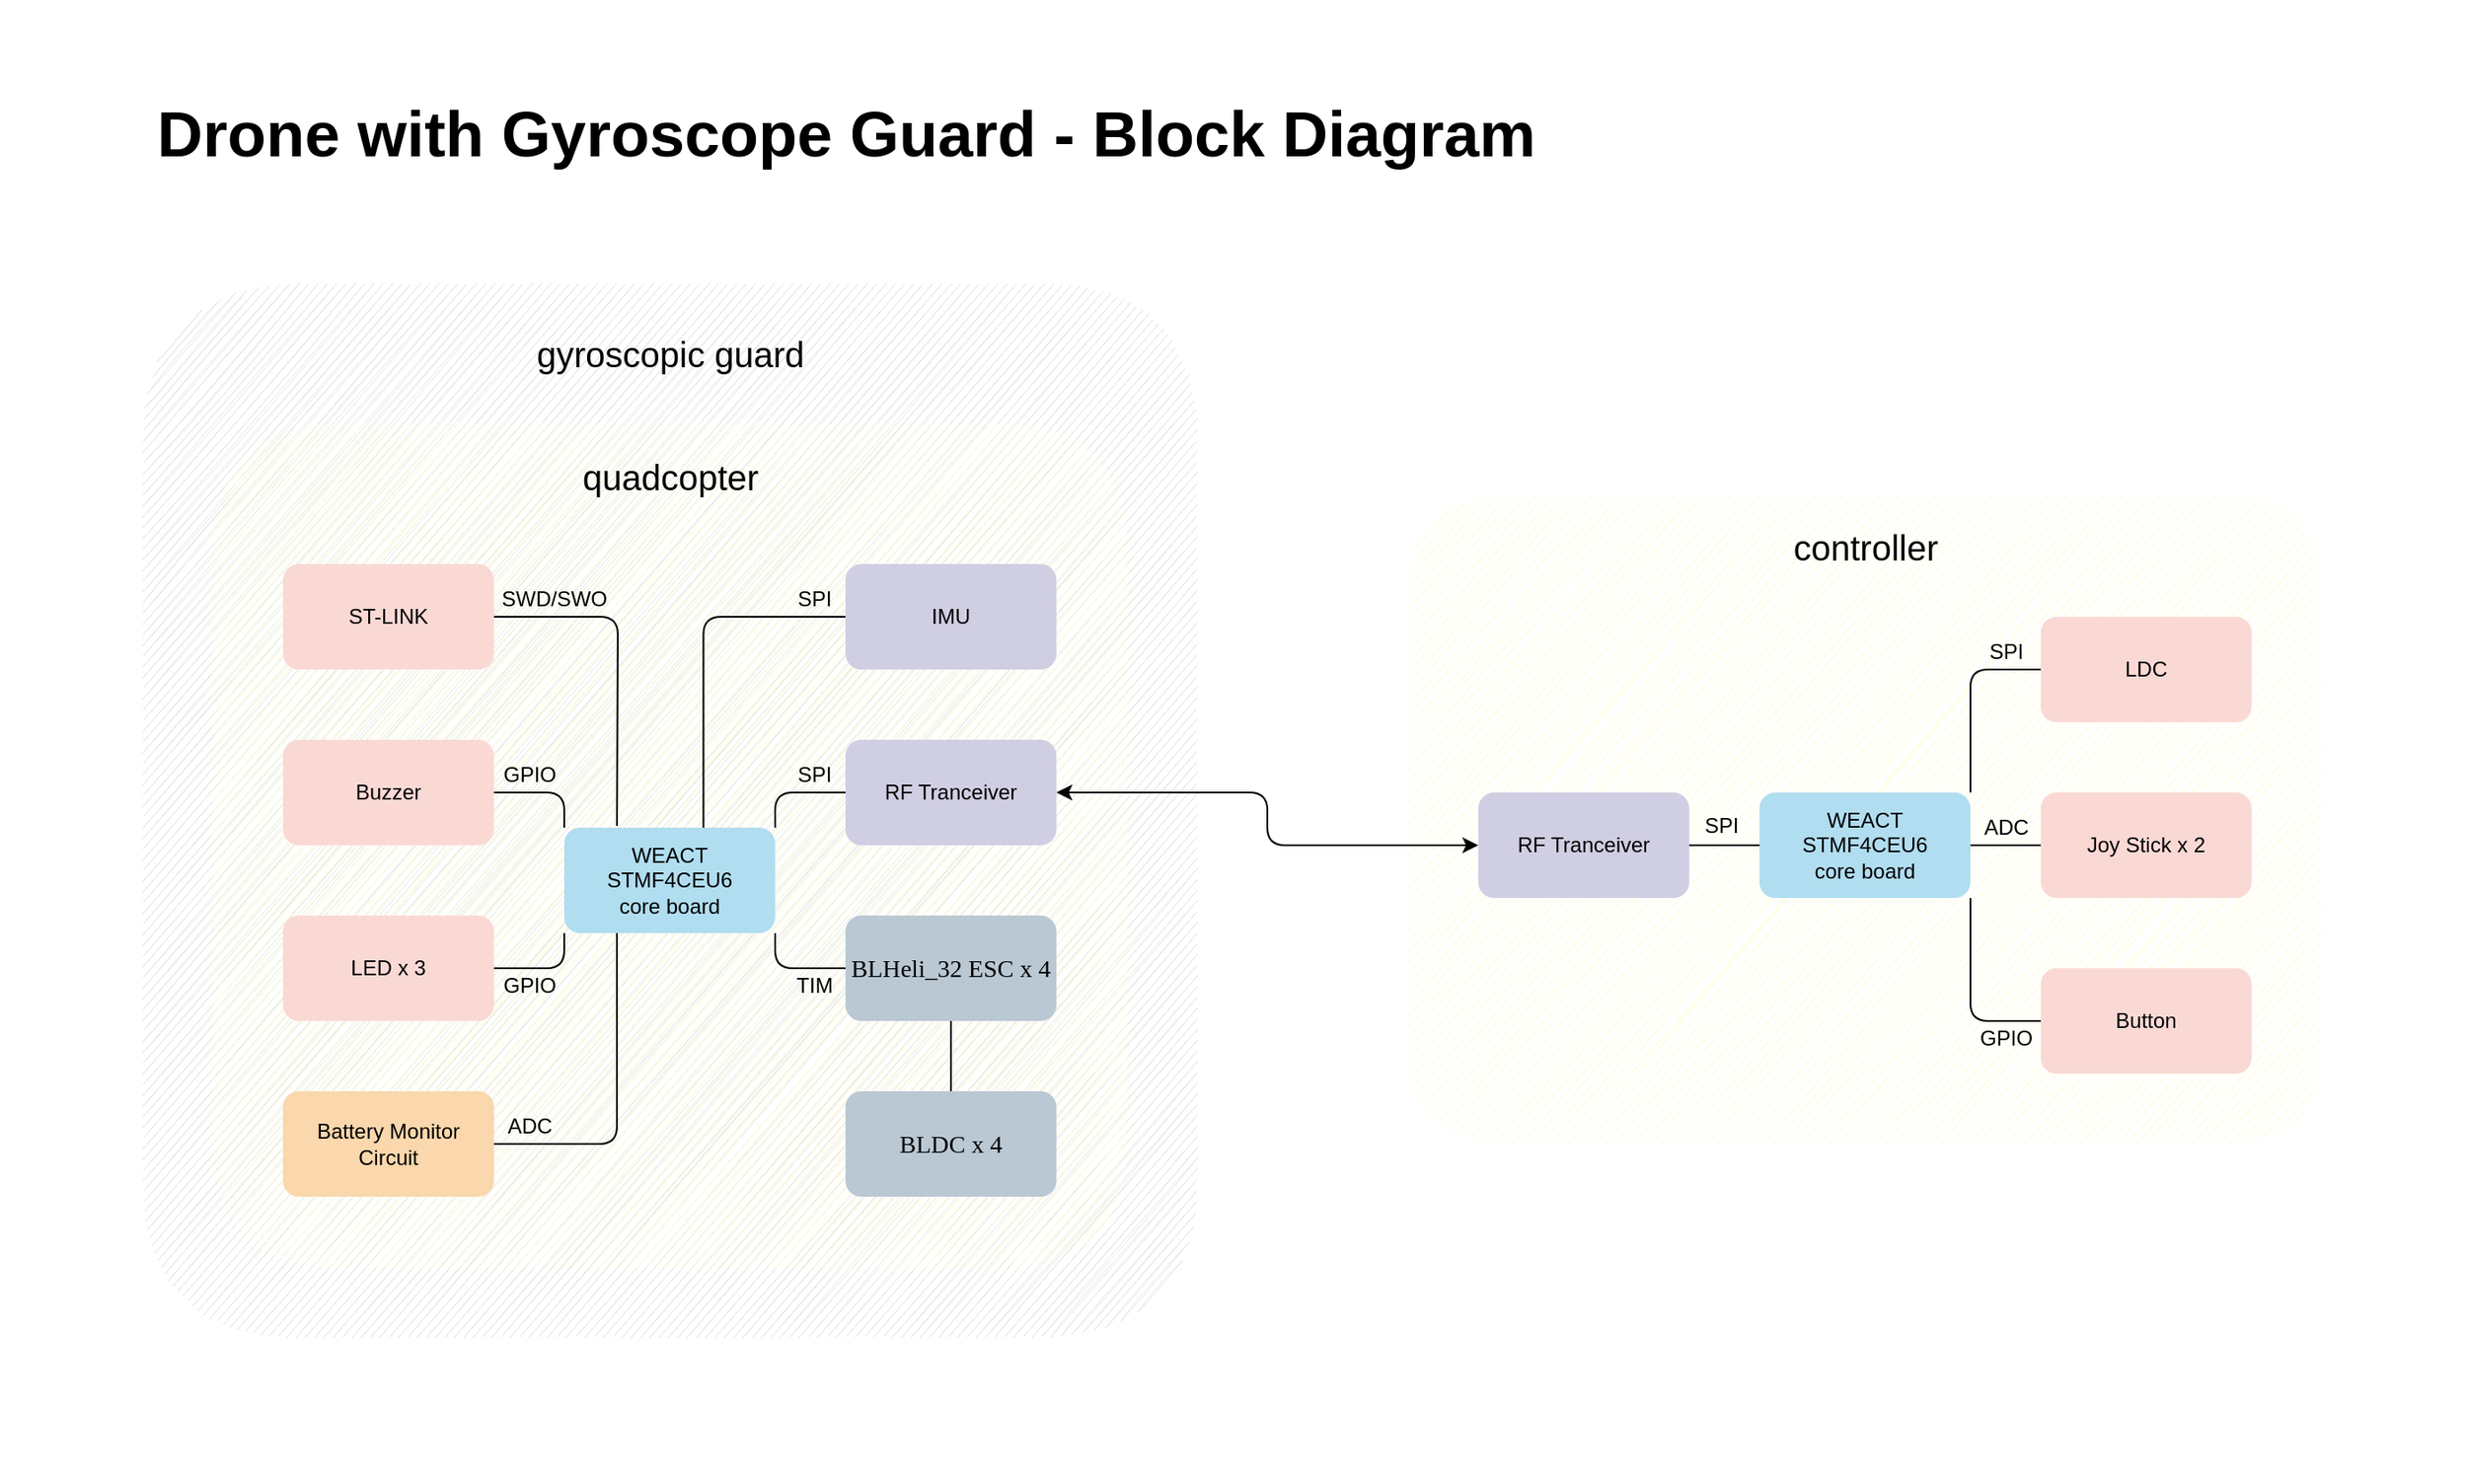 <mxfile version="14.5.1" type="device"><diagram id="LfAJydTuLR1p17aMBM_M" name="Page-1"><mxGraphModel dx="1422" dy="822" grid="1" gridSize="10" guides="1" tooltips="1" connect="1" arrows="1" fold="1" page="1" pageScale="1" pageWidth="1654" pageHeight="1169" background="none" math="0" shadow="0"><root><mxCell id="0"/><mxCell id="1" parent="0"/><mxCell id="kN4V1kDZWH7hEFi9a7qi-70" value="" style="rounded=1;whiteSpace=wrap;html=1;fontFamily=Helvetica;fontColor=#FFF4C3;fillColor=#E3E8E4;strokeColor=none;sketch=1;" parent="1" vertex="1"><mxGeometry x="80" y="160" width="600" height="600" as="geometry"/></mxCell><mxCell id="kN4V1kDZWH7hEFi9a7qi-114" value="" style="group" parent="1" vertex="1" connectable="0"><mxGeometry x="800" y="270" width="520" height="380" as="geometry"/></mxCell><mxCell id="kN4V1kDZWH7hEFi9a7qi-115" value="" style="group" parent="kN4V1kDZWH7hEFi9a7qi-114" vertex="1" connectable="0"><mxGeometry width="520" height="380" as="geometry"/></mxCell><mxCell id="kN4V1kDZWH7hEFi9a7qi-62" value="" style="rounded=1;whiteSpace=wrap;html=1;fillColor=#FFFDDE;strokeColor=none;sketch=1;" parent="kN4V1kDZWH7hEFi9a7qi-115" vertex="1"><mxGeometry y="10" width="520" height="370" as="geometry"/></mxCell><mxCell id="kN4V1kDZWH7hEFi9a7qi-68" value="&lt;font style=&quot;font-size: 20px&quot;&gt;controller&lt;/font&gt;" style="text;html=1;align=center;verticalAlign=middle;resizable=0;points=[];autosize=1;fontFamily=Helvetica;" parent="kN4V1kDZWH7hEFi9a7qi-115" vertex="1"><mxGeometry x="210" y="30" width="100" height="20" as="geometry"/></mxCell><mxCell id="BOf6s5vawkMCToW4_njA-59" value="&lt;font style=&quot;font-size: 36px&quot;&gt;Drone with Gyroscope Guard - Block Diagram&lt;/font&gt;" style="text;html=1;align=center;verticalAlign=middle;resizable=0;points=[];autosize=1;fontSize=20;fontStyle=1" parent="1" vertex="1"><mxGeometry x="80" y="60" width="800" height="30" as="geometry"/></mxCell><mxCell id="kN4V1kDZWH7hEFi9a7qi-76" value="" style="endArrow=none;html=1;fontFamily=Helvetica;fontColor=#FFF4C3;strokeColor=#FFFFFF;" parent="1" edge="1"><mxGeometry width="50" height="50" relative="1" as="geometry"><mxPoint y="840" as="sourcePoint"/><mxPoint x="1400" y="840" as="targetPoint"/></mxGeometry></mxCell><mxCell id="kN4V1kDZWH7hEFi9a7qi-77" value="" style="endArrow=none;html=1;fontFamily=Helvetica;fontColor=#FFF4C3;strokeColor=#FFFFFF;" parent="1" edge="1"><mxGeometry width="50" height="50" relative="1" as="geometry"><mxPoint x="1399" as="sourcePoint"/><mxPoint x="1399" y="840.857" as="targetPoint"/></mxGeometry></mxCell><mxCell id="kN4V1kDZWH7hEFi9a7qi-85" style="edgeStyle=orthogonalEdgeStyle;rounded=1;jumpSize=6;orthogonalLoop=1;jettySize=auto;html=1;exitX=1;exitY=1;exitDx=0;exitDy=0;entryX=0;entryY=0.5;entryDx=0;entryDy=0;startArrow=none;startFill=0;endArrow=none;endFill=0;strokeColor=#000000;fontFamily=Helvetica;fontColor=#FFF4C3;" parent="1" source="kN4V1kDZWH7hEFi9a7qi-2" target="kN4V1kDZWH7hEFi9a7qi-41" edge="1"><mxGeometry x="840" y="350" as="geometry"/></mxCell><mxCell id="kN4V1kDZWH7hEFi9a7qi-2" value="WEACT&lt;br&gt;STMF4CEU6 &lt;br&gt;core board" style="rounded=1;whiteSpace=wrap;html=1;fillColor=#b1ddf0;strokeColor=none;glass=0;sketch=0;" parent="1" vertex="1"><mxGeometry x="1000" y="450" width="120" height="60" as="geometry"/></mxCell><mxCell id="kN4V1kDZWH7hEFi9a7qi-40" value="LDC" style="rounded=1;whiteSpace=wrap;html=1;fillColor=#fad9d5;strokeColor=none;glass=0;sketch=0;" parent="1" vertex="1"><mxGeometry x="1160" y="350" width="120" height="60" as="geometry"/></mxCell><mxCell id="kN4V1kDZWH7hEFi9a7qi-41" value="Button" style="rounded=1;whiteSpace=wrap;html=1;fillColor=#fad9d5;strokeColor=none;glass=0;sketch=0;" parent="1" vertex="1"><mxGeometry x="1160" y="550" width="120" height="60" as="geometry"/></mxCell><mxCell id="kN4V1kDZWH7hEFi9a7qi-44" style="edgeStyle=none;rounded=0;jumpSize=6;orthogonalLoop=1;jettySize=auto;html=1;startArrow=none;startFill=0;endArrow=none;endFill=0;" parent="1" source="kN4V1kDZWH7hEFi9a7qi-42" target="kN4V1kDZWH7hEFi9a7qi-2" edge="1"><mxGeometry x="840" y="350" as="geometry"/></mxCell><mxCell id="kN4V1kDZWH7hEFi9a7qi-42" value="RF Tranceiver" style="rounded=1;whiteSpace=wrap;html=1;fillColor=#d0cee2;strokeColor=none;glass=0;sketch=0;" parent="1" vertex="1"><mxGeometry x="840" y="450" width="120" height="60" as="geometry"/></mxCell><mxCell id="kN4V1kDZWH7hEFi9a7qi-49" value="SPI" style="text;html=1;align=center;verticalAlign=middle;resizable=0;points=[];autosize=1;" parent="1" vertex="1"><mxGeometry x="1125" y="360" width="30" height="20" as="geometry"/></mxCell><mxCell id="kN4V1kDZWH7hEFi9a7qi-50" value="SPI" style="text;html=1;align=center;verticalAlign=middle;resizable=0;points=[];autosize=1;" parent="1" vertex="1"><mxGeometry x="963" y="459" width="30" height="20" as="geometry"/></mxCell><mxCell id="kN4V1kDZWH7hEFi9a7qi-51" value="ADC" style="text;html=1;align=center;verticalAlign=middle;resizable=0;points=[];autosize=1;" parent="1" vertex="1"><mxGeometry x="1120" y="460" width="40" height="20" as="geometry"/></mxCell><mxCell id="kN4V1kDZWH7hEFi9a7qi-53" style="edgeStyle=none;rounded=0;jumpSize=6;orthogonalLoop=1;jettySize=auto;html=1;entryX=1;entryY=0.5;entryDx=0;entryDy=0;startArrow=none;startFill=0;endArrow=none;endFill=0;" parent="1" source="kN4V1kDZWH7hEFi9a7qi-52" target="kN4V1kDZWH7hEFi9a7qi-2" edge="1"><mxGeometry x="840" y="350" as="geometry"/></mxCell><mxCell id="kN4V1kDZWH7hEFi9a7qi-52" value="Joy Stick x 2" style="rounded=1;whiteSpace=wrap;html=1;fillColor=#fad9d5;strokeColor=none;sketch=0;" parent="1" vertex="1"><mxGeometry x="1160" y="450" width="120" height="60" as="geometry"/></mxCell><mxCell id="kN4V1kDZWH7hEFi9a7qi-58" value="GPIO" style="text;html=1;align=center;verticalAlign=middle;resizable=0;points=[];autosize=1;" parent="1" vertex="1"><mxGeometry x="1115" y="580" width="50" height="20" as="geometry"/></mxCell><mxCell id="kN4V1kDZWH7hEFi9a7qi-84" style="edgeStyle=orthogonalEdgeStyle;rounded=1;jumpSize=6;orthogonalLoop=1;jettySize=auto;html=1;exitX=1;exitY=0;exitDx=0;exitDy=0;startArrow=none;startFill=0;endArrow=none;endFill=0;strokeColor=#000000;fontFamily=Helvetica;fontColor=#FFF4C3;entryX=0;entryY=0.5;entryDx=0;entryDy=0;" parent="1" source="kN4V1kDZWH7hEFi9a7qi-2" target="kN4V1kDZWH7hEFi9a7qi-40" edge="1"><mxGeometry x="840" y="350" as="geometry"><mxPoint x="1161" y="382" as="targetPoint"/></mxGeometry></mxCell><mxCell id="kN4V1kDZWH7hEFi9a7qi-73" value="&lt;font color=&quot;#000000&quot;&gt;&lt;font style=&quot;font-size: 20px&quot;&gt;gyroscopic guard&lt;/font&gt;&lt;br&gt;&lt;/font&gt;" style="text;html=1;align=center;verticalAlign=middle;resizable=0;points=[];autosize=1;fontFamily=Helvetica;fontColor=#FFF4C3;" parent="1" vertex="1"><mxGeometry x="295" y="190" width="170" height="20" as="geometry"/></mxCell><mxCell id="kN4V1kDZWH7hEFi9a7qi-97" value="" style="group" parent="1" vertex="1" connectable="0"><mxGeometry x="160" y="320" width="560" height="480" as="geometry"/></mxCell><mxCell id="kN4V1kDZWH7hEFi9a7qi-98" value="" style="group;rounded=1;sketch=1;" parent="kN4V1kDZWH7hEFi9a7qi-97" vertex="1" connectable="0"><mxGeometry x="-40" y="-80" width="600" height="560" as="geometry"/></mxCell><mxCell id="kN4V1kDZWH7hEFi9a7qi-61" value="" style="rounded=1;whiteSpace=wrap;html=1;fillColor=#FFFDDE;strokeColor=none;sketch=1;" parent="kN4V1kDZWH7hEFi9a7qi-98" vertex="1"><mxGeometry width="520" height="480" as="geometry"/></mxCell><mxCell id="kN4V1kDZWH7hEFi9a7qi-65" value="&lt;font style=&quot;font-size: 20px&quot;&gt;quadcopter&lt;/font&gt;" style="text;html=1;align=center;verticalAlign=middle;resizable=0;points=[];autosize=1;fontFamily=Helvetica;" parent="kN4V1kDZWH7hEFi9a7qi-98" vertex="1"><mxGeometry x="200" y="20" width="120" height="20" as="geometry"/></mxCell><mxCell id="BOf6s5vawkMCToW4_njA-1" value="WEACT&lt;br&gt;STMF4CEU6 &lt;br&gt;core board" style="rounded=1;whiteSpace=wrap;html=1;fillColor=#b1ddf0;strokeColor=none;" parent="kN4V1kDZWH7hEFi9a7qi-97" vertex="1"><mxGeometry x="160" y="150" width="120" height="60" as="geometry"/></mxCell><mxCell id="BOf6s5vawkMCToW4_njA-2" value="Buzzer" style="rounded=1;whiteSpace=wrap;html=1;fillColor=#fad9d5;strokeColor=none;" parent="kN4V1kDZWH7hEFi9a7qi-97" vertex="1"><mxGeometry y="100" width="120" height="60" as="geometry"/></mxCell><mxCell id="kN4V1kDZWH7hEFi9a7qi-90" style="edgeStyle=orthogonalEdgeStyle;rounded=1;jumpSize=6;orthogonalLoop=1;jettySize=auto;html=1;exitX=0;exitY=0;exitDx=0;exitDy=0;entryX=1;entryY=0.5;entryDx=0;entryDy=0;startArrow=none;startFill=0;endArrow=none;endFill=0;strokeColor=#000000;fontFamily=Helvetica;fontColor=#FFF4C3;" parent="kN4V1kDZWH7hEFi9a7qi-97" source="BOf6s5vawkMCToW4_njA-1" target="BOf6s5vawkMCToW4_njA-2" edge="1"><mxGeometry relative="1" as="geometry"/></mxCell><mxCell id="BOf6s5vawkMCToW4_njA-39" style="edgeStyle=orthogonalEdgeStyle;rounded=1;orthogonalLoop=1;jettySize=auto;html=1;startArrow=none;startFill=0;endArrow=none;endFill=0;" parent="kN4V1kDZWH7hEFi9a7qi-97" source="BOf6s5vawkMCToW4_njA-3" edge="1"><mxGeometry y="1" as="geometry"><mxPoint x="190" y="149" as="targetPoint"/></mxGeometry></mxCell><mxCell id="BOf6s5vawkMCToW4_njA-3" value="ST-LINK" style="rounded=1;whiteSpace=wrap;html=1;fillColor=#fad9d5;strokeColor=none;" parent="kN4V1kDZWH7hEFi9a7qi-97" vertex="1"><mxGeometry width="120" height="60" as="geometry"/></mxCell><mxCell id="BOf6s5vawkMCToW4_njA-4" value="LED x 3" style="rounded=1;whiteSpace=wrap;html=1;fillColor=#fad9d5;strokeColor=none;" parent="kN4V1kDZWH7hEFi9a7qi-97" vertex="1"><mxGeometry y="200" width="120" height="60" as="geometry"/></mxCell><mxCell id="kN4V1kDZWH7hEFi9a7qi-91" style="edgeStyle=orthogonalEdgeStyle;rounded=1;jumpSize=6;orthogonalLoop=1;jettySize=auto;html=1;exitX=0;exitY=1;exitDx=0;exitDy=0;entryX=1;entryY=0.5;entryDx=0;entryDy=0;startArrow=none;startFill=0;endArrow=none;endFill=0;strokeColor=#000000;fontFamily=Helvetica;fontColor=#FFF4C3;" parent="kN4V1kDZWH7hEFi9a7qi-97" source="BOf6s5vawkMCToW4_njA-1" target="BOf6s5vawkMCToW4_njA-4" edge="1"><mxGeometry relative="1" as="geometry"/></mxCell><mxCell id="BOf6s5vawkMCToW4_njA-41" style="edgeStyle=orthogonalEdgeStyle;rounded=1;orthogonalLoop=1;jettySize=auto;html=1;entryX=0.66;entryY=0;entryDx=0;entryDy=0;entryPerimeter=0;startArrow=none;startFill=0;endArrow=none;endFill=0;" parent="kN4V1kDZWH7hEFi9a7qi-97" source="BOf6s5vawkMCToW4_njA-5" target="BOf6s5vawkMCToW4_njA-1" edge="1"><mxGeometry y="1" as="geometry"/></mxCell><mxCell id="BOf6s5vawkMCToW4_njA-5" value="IMU" style="rounded=1;whiteSpace=wrap;html=1;fillColor=#d0cee2;strokeColor=none;" parent="kN4V1kDZWH7hEFi9a7qi-97" vertex="1"><mxGeometry x="320" width="120" height="60" as="geometry"/></mxCell><mxCell id="BOf6s5vawkMCToW4_njA-6" value="RF Tranceiver" style="rounded=1;whiteSpace=wrap;html=1;fillColor=#d0cee2;strokeColor=none;" parent="kN4V1kDZWH7hEFi9a7qi-97" vertex="1"><mxGeometry x="320" y="100" width="120" height="60" as="geometry"/></mxCell><mxCell id="kN4V1kDZWH7hEFi9a7qi-94" style="edgeStyle=orthogonalEdgeStyle;rounded=1;jumpSize=6;orthogonalLoop=1;jettySize=auto;html=1;exitX=1;exitY=0;exitDx=0;exitDy=0;entryX=0;entryY=0.5;entryDx=0;entryDy=0;startArrow=none;startFill=0;endArrow=none;endFill=0;strokeColor=#000000;fontFamily=Helvetica;fontColor=#FFF4C3;" parent="kN4V1kDZWH7hEFi9a7qi-97" source="BOf6s5vawkMCToW4_njA-1" target="BOf6s5vawkMCToW4_njA-6" edge="1"><mxGeometry relative="1" as="geometry"/></mxCell><mxCell id="BOf6s5vawkMCToW4_njA-33" style="edgeStyle=orthogonalEdgeStyle;rounded=1;orthogonalLoop=1;jettySize=auto;html=1;entryX=0.25;entryY=1;entryDx=0;entryDy=0;endArrow=none;endFill=0;" parent="kN4V1kDZWH7hEFi9a7qi-97" source="BOf6s5vawkMCToW4_njA-7" target="BOf6s5vawkMCToW4_njA-1" edge="1"><mxGeometry y="1" as="geometry"/></mxCell><mxCell id="BOf6s5vawkMCToW4_njA-7" value="Battery Monitor Circuit" style="rounded=1;whiteSpace=wrap;html=1;fillColor=#fad7ac;strokeColor=none;" parent="kN4V1kDZWH7hEFi9a7qi-97" vertex="1"><mxGeometry y="300" width="120" height="60" as="geometry"/></mxCell><mxCell id="BOf6s5vawkMCToW4_njA-52" value="GPIO" style="text;html=1;align=center;verticalAlign=middle;resizable=0;points=[];autosize=1;" parent="kN4V1kDZWH7hEFi9a7qi-97" vertex="1"><mxGeometry x="115" y="110" width="50" height="20" as="geometry"/></mxCell><mxCell id="BOf6s5vawkMCToW4_njA-53" value="GPIO" style="text;html=1;align=center;verticalAlign=middle;resizable=0;points=[];autosize=1;" parent="kN4V1kDZWH7hEFi9a7qi-97" vertex="1"><mxGeometry x="115" y="230" width="50" height="20" as="geometry"/></mxCell><mxCell id="BOf6s5vawkMCToW4_njA-54" value="SPI" style="text;html=1;align=center;verticalAlign=middle;resizable=0;points=[];autosize=1;" parent="kN4V1kDZWH7hEFi9a7qi-97" vertex="1"><mxGeometry x="287" y="10" width="30" height="20" as="geometry"/></mxCell><mxCell id="BOf6s5vawkMCToW4_njA-55" value="SPI" style="text;html=1;align=center;verticalAlign=middle;resizable=0;points=[];autosize=1;" parent="kN4V1kDZWH7hEFi9a7qi-97" vertex="1"><mxGeometry x="287" y="110" width="30" height="20" as="geometry"/></mxCell><mxCell id="BOf6s5vawkMCToW4_njA-56" value="TIM" style="text;html=1;align=center;verticalAlign=middle;resizable=0;points=[];autosize=1;" parent="kN4V1kDZWH7hEFi9a7qi-97" vertex="1"><mxGeometry x="282" y="230" width="40" height="20" as="geometry"/></mxCell><mxCell id="BOf6s5vawkMCToW4_njA-57" value="ADC" style="text;html=1;align=center;verticalAlign=middle;resizable=0;points=[];autosize=1;" parent="kN4V1kDZWH7hEFi9a7qi-97" vertex="1"><mxGeometry x="120" y="310" width="40" height="20" as="geometry"/></mxCell><mxCell id="BOf6s5vawkMCToW4_njA-58" value="SWD/SWO" style="text;html=1;align=center;verticalAlign=middle;resizable=0;points=[];autosize=1;" parent="kN4V1kDZWH7hEFi9a7qi-97" vertex="1"><mxGeometry x="114" y="10" width="80" height="20" as="geometry"/></mxCell><mxCell id="BOf6s5vawkMCToW4_njA-10" value="&lt;span style=&quot;font-family: &amp;#34;nanum gothic&amp;#34; ; font-size: 14.062px&quot;&gt;BLHeli_32 ESC x 4&lt;/span&gt;" style="rounded=1;whiteSpace=wrap;html=1;fillColor=#bac8d3;strokeColor=none;" parent="kN4V1kDZWH7hEFi9a7qi-97" vertex="1"><mxGeometry x="320" y="200" width="120" height="60" as="geometry"/></mxCell><mxCell id="kN4V1kDZWH7hEFi9a7qi-92" style="edgeStyle=orthogonalEdgeStyle;rounded=1;jumpSize=6;orthogonalLoop=1;jettySize=auto;html=1;exitX=1;exitY=1;exitDx=0;exitDy=0;entryX=0;entryY=0.5;entryDx=0;entryDy=0;startArrow=none;startFill=0;endArrow=none;endFill=0;strokeColor=#000000;fontFamily=Helvetica;fontColor=#FFF4C3;" parent="kN4V1kDZWH7hEFi9a7qi-97" source="BOf6s5vawkMCToW4_njA-1" target="BOf6s5vawkMCToW4_njA-10" edge="1"><mxGeometry relative="1" as="geometry"/></mxCell><mxCell id="BOf6s5vawkMCToW4_njA-25" value="&lt;font face=&quot;nanum gothic&quot;&gt;&lt;span style=&quot;font-size: 14.062px&quot;&gt;BLDC x 4&lt;/span&gt;&lt;/font&gt;" style="rounded=1;whiteSpace=wrap;html=1;fillColor=#bac8d3;strokeColor=none;" parent="kN4V1kDZWH7hEFi9a7qi-97" vertex="1"><mxGeometry x="320" y="300" width="120" height="60" as="geometry"/></mxCell><mxCell id="kN4V1kDZWH7hEFi9a7qi-95" style="edgeStyle=orthogonalEdgeStyle;rounded=1;jumpSize=6;orthogonalLoop=1;jettySize=auto;html=1;entryX=0.5;entryY=0;entryDx=0;entryDy=0;startArrow=none;startFill=0;endArrow=none;endFill=0;strokeColor=#000000;fontFamily=Helvetica;fontColor=#FFF4C3;" parent="kN4V1kDZWH7hEFi9a7qi-97" source="BOf6s5vawkMCToW4_njA-10" target="BOf6s5vawkMCToW4_njA-25" edge="1"><mxGeometry relative="1" as="geometry"/></mxCell><mxCell id="kN4V1kDZWH7hEFi9a7qi-78" value="" style="endArrow=classic;startArrow=classic;html=1;fontFamily=Helvetica;fontColor=#FFF4C3;exitX=1;exitY=0.5;exitDx=0;exitDy=0;entryX=0;entryY=0.5;entryDx=0;entryDy=0;" parent="1" source="BOf6s5vawkMCToW4_njA-6" target="kN4V1kDZWH7hEFi9a7qi-42" edge="1"><mxGeometry width="50" height="50" relative="1" as="geometry"><mxPoint x="720" y="450" as="sourcePoint"/><mxPoint x="770" y="400" as="targetPoint"/><Array as="points"><mxPoint x="720" y="450"/><mxPoint x="720" y="480"/></Array></mxGeometry></mxCell></root></mxGraphModel></diagram></mxfile>